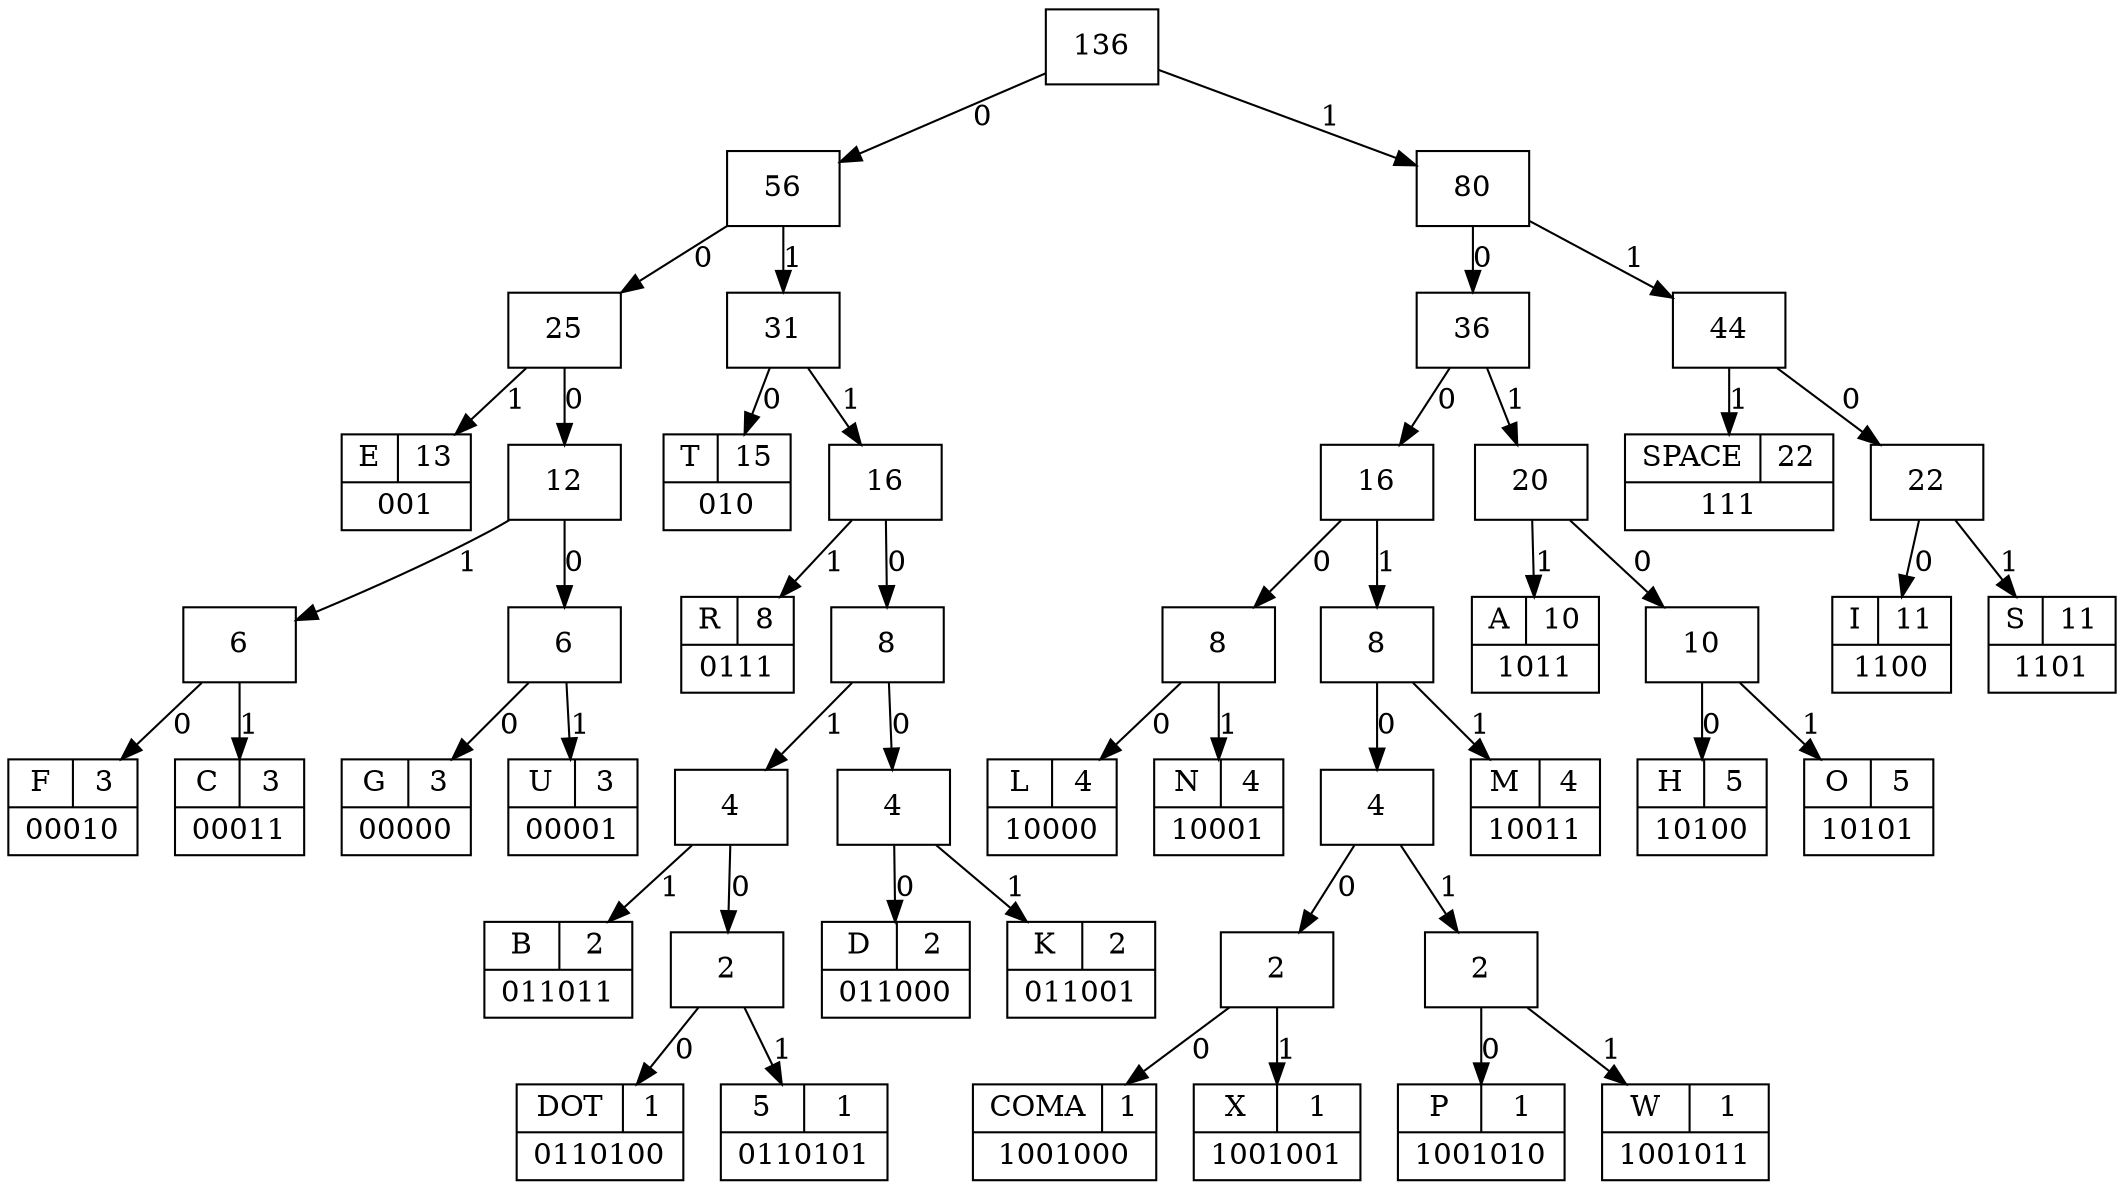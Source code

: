 /* 
  Huffman Tree DOT graph.

  DOT Reference :  http://www.graphviz.org/doc/info/lang.html
                   http://en.wikipedia.org/wiki/DOT_language
  Timestamp     :  1381273627 
  Phrase        :  'THOUSANDS OF ISLAMIST EXTREMISTS IN THE UK SEE THE BRITISH PUBLIC AS A LEGITIMATE TARGET FOR ATTACKS, THE DIRECTOR GENERAL OF MI5 WARNS.'

  Generated on http://huffman.ooz.ie/
*/

digraph G {
    edge [label=0];
    graph [ranksep=0];
    node [shape=record];
    G [label="{{G|3}|00000}"];
    U [label="{{U|3}|00001}"];
    F [label="{{F|3}|00010}"];
    C [label="{{C|3}|00011}"];
    FC [label=6];
    E [label="{{E|13}|001}"];
    T [label="{{T|15}|010}"];
    D [label="{{D|2}|011000}"];
    K [label="{{K|2}|011001}"];
    DOT [label="{{DOT|1}|0110100}"];
    _5 [label="{{5|1}|0110101}"];
    B [label="{{B|2}|011011}"];
    DOT5B [label=4];
    R [label="{{R|8}|0111}"];
    L [label="{{L|4}|10000}"];
    N [label="{{N|4}|10001}"];
    LN [label=8];
    COMA [label="{{COMA|1}|1001000}"];
    X [label="{{X|1}|1001001}"];
    COMAX [label=2];
    P [label="{{P|1}|1001010}"];
    W [label="{{W|1}|1001011}"];
    PW [label=2];
    COMAXPW [label=4];
    M [label="{{M|4}|10011}"];
    COMAXPWM [label=8];
    LNCOMAXPWM [label=16];
    H [label="{{H|5}|10100}"];
    O [label="{{O|5}|10101}"];
    A [label="{{A|10}|1011}"];
    I [label="{{I|11}|1100}"];
    S [label="{{S|11}|1101}"];
    SPACE [label="{{SPACE|22}|111}"];
    136 -> 56 -> 25 -> 12 -> 6 -> G;
    FC -> F;
    31 -> T;
    16 -> 8 -> 4 -> D;
    DOT5B -> 2 -> DOT;
    80 -> 36 -> LNCOMAXPWM -> LN -> L;
    COMAXPWM -> COMAXPW -> COMAX -> COMA;
    PW -> P;
    20 -> 10 -> H;
    44 -> 22 -> I;6 -> U [label=1];
    12 -> FC -> C [label=1];
    25 -> E [label=1];
    4 -> K [label=1];
    2 -> _5 [label=1];
    8 -> DOT5B -> B [label=1];
    56 -> 31 -> 16 -> R [label=1];
    LN -> N [label=1];
    COMAX -> X [label=1];
    COMAXPW -> PW -> W [label=1];
    LNCOMAXPWM -> COMAXPWM -> M [label=1];
    10 -> O [label=1];
    36 -> 20 -> A [label=1];
    22 -> S [label=1];
    136 -> 80 -> 44 -> SPACE [label=1];
}